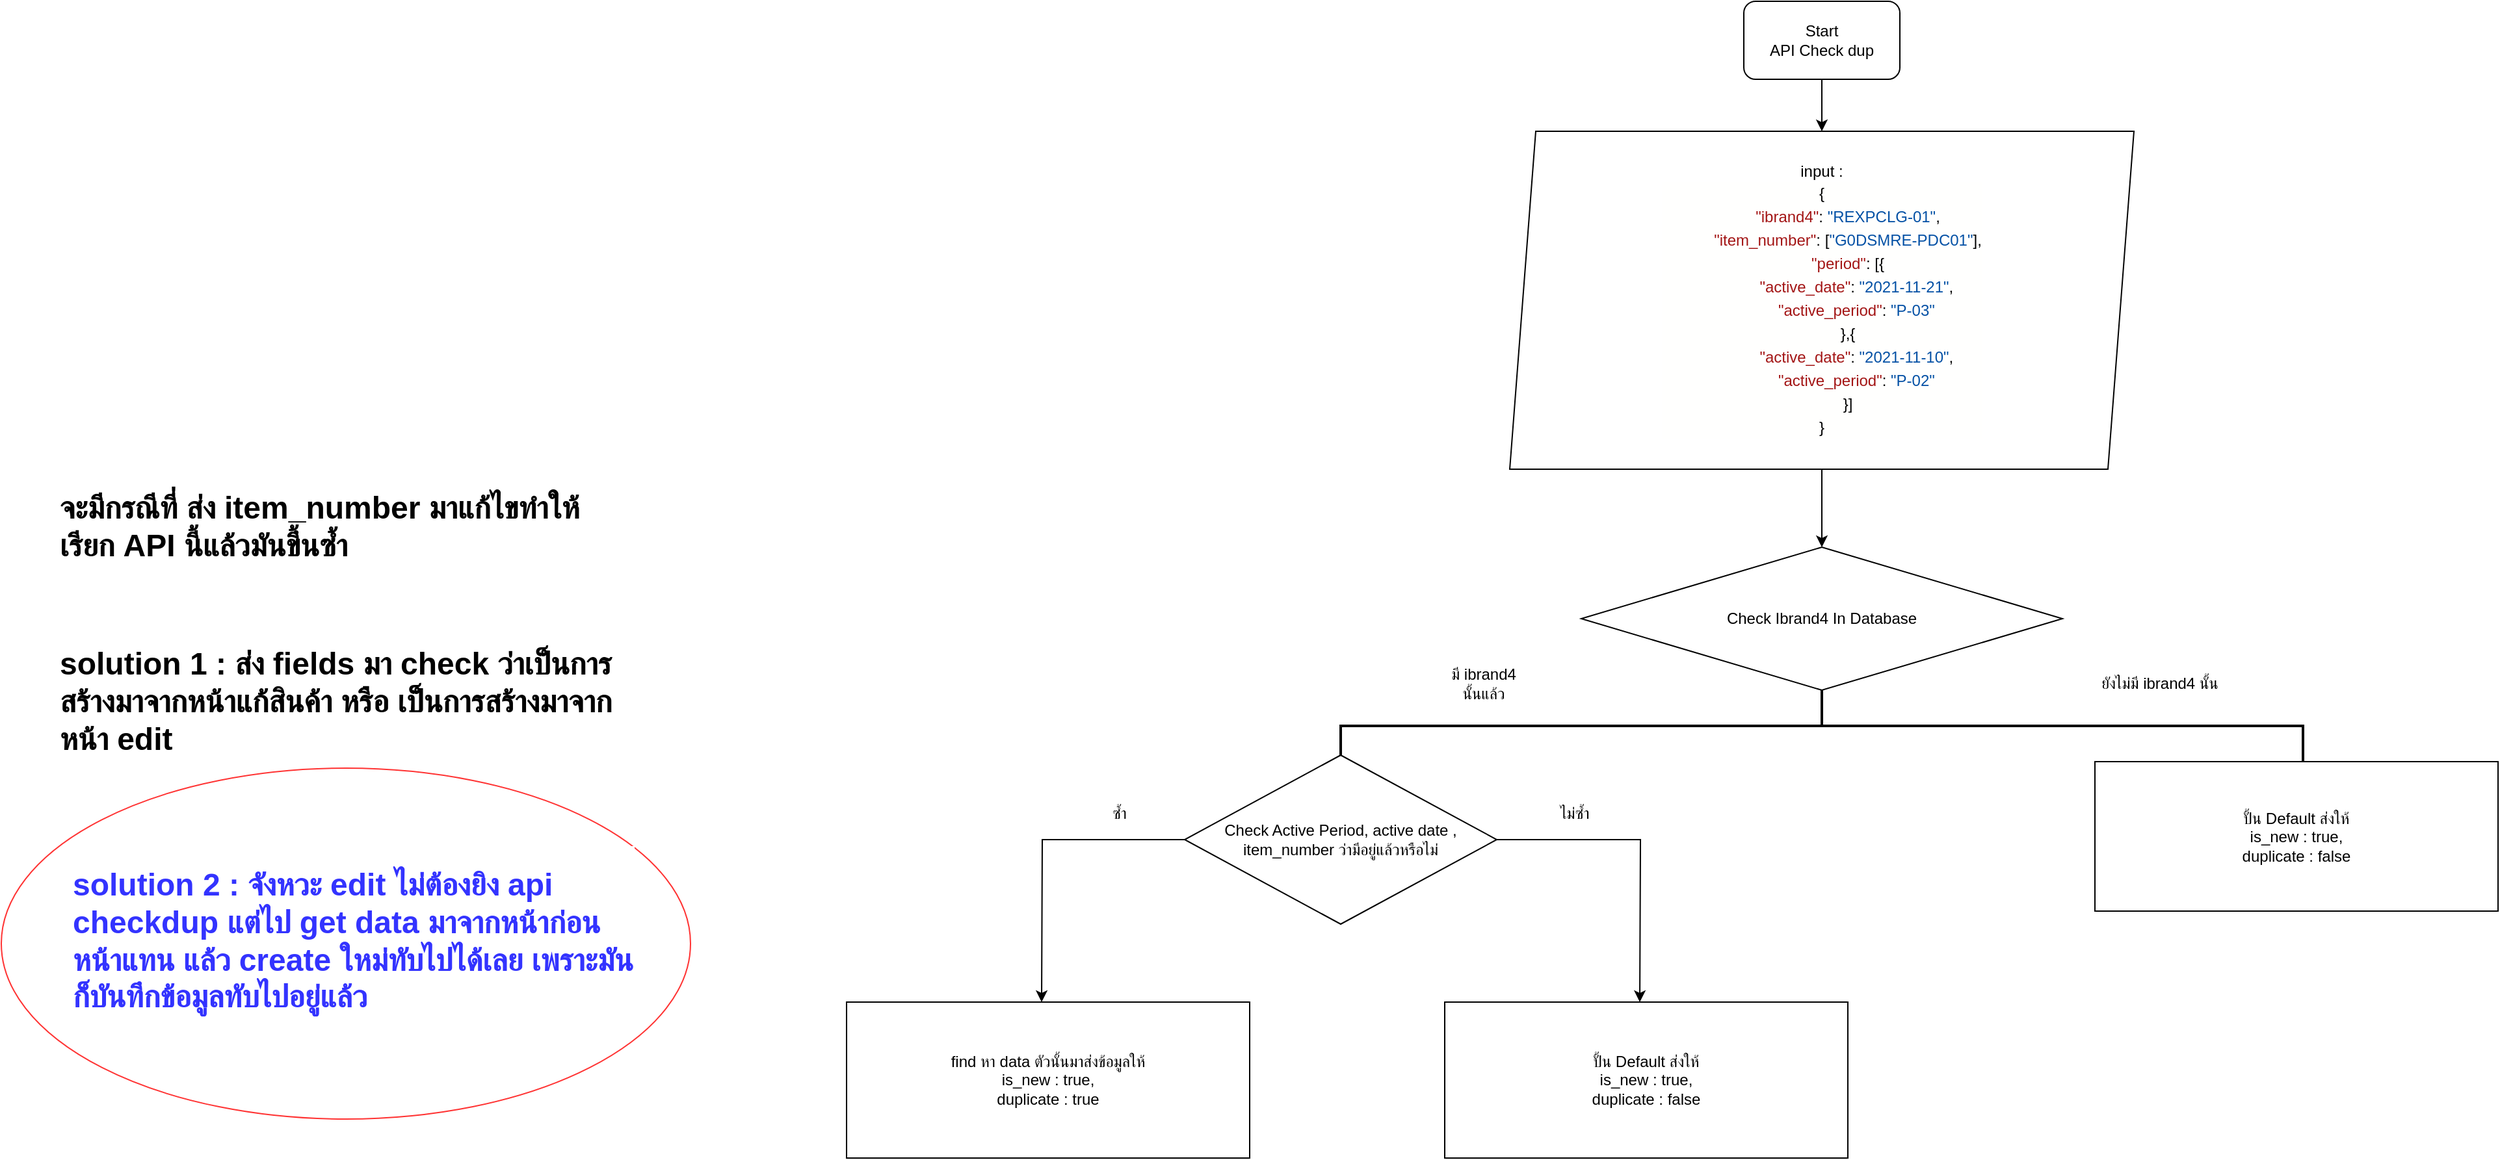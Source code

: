 <mxfile version="15.6.3" type="github">
  <diagram id="XByCu5dOAdCTiaAch1k4" name="Page-1">
    <mxGraphModel dx="3822" dy="827" grid="1" gridSize="10" guides="1" tooltips="1" connect="1" arrows="1" fold="1" page="1" pageScale="1" pageWidth="2339" pageHeight="3300" math="0" shadow="0">
      <root>
        <mxCell id="0" />
        <mxCell id="1" parent="0" />
        <mxCell id="Cpjbx3PsEIVi15iTytAP-30" style="edgeStyle=orthogonalEdgeStyle;rounded=0;orthogonalLoop=1;jettySize=auto;html=1;exitX=0.5;exitY=1;exitDx=0;exitDy=0;entryX=0.5;entryY=0;entryDx=0;entryDy=0;" edge="1" parent="1" source="Cpjbx3PsEIVi15iTytAP-1" target="Cpjbx3PsEIVi15iTytAP-2">
          <mxGeometry relative="1" as="geometry" />
        </mxCell>
        <mxCell id="Cpjbx3PsEIVi15iTytAP-1" value="Start&lt;br&gt;API Check dup" style="rounded=1;whiteSpace=wrap;html=1;" vertex="1" parent="1">
          <mxGeometry x="1280" y="70" width="120" height="60" as="geometry" />
        </mxCell>
        <mxCell id="Cpjbx3PsEIVi15iTytAP-14" style="edgeStyle=orthogonalEdgeStyle;rounded=0;orthogonalLoop=1;jettySize=auto;html=1;exitX=0.5;exitY=1;exitDx=0;exitDy=0;" edge="1" parent="1" source="Cpjbx3PsEIVi15iTytAP-2" target="Cpjbx3PsEIVi15iTytAP-3">
          <mxGeometry relative="1" as="geometry" />
        </mxCell>
        <mxCell id="Cpjbx3PsEIVi15iTytAP-2" value="input :&lt;br&gt;&lt;div style=&quot;background-color: rgb(255 , 255 , 254) ; line-height: 18px&quot;&gt;&lt;div&gt;{&lt;/div&gt;&lt;div&gt;&amp;nbsp;&amp;nbsp;&amp;nbsp;&amp;nbsp;&amp;nbsp;&amp;nbsp;&amp;nbsp;&amp;nbsp;&amp;nbsp;&amp;nbsp;&amp;nbsp;&amp;nbsp;&lt;span style=&quot;color: #a31515&quot;&gt;&quot;ibrand4&quot;&lt;/span&gt;:&amp;nbsp;&lt;span style=&quot;color: #0451a5&quot;&gt;&quot;REXPCLG-01&quot;&lt;/span&gt;,&lt;/div&gt;&lt;div&gt;&amp;nbsp;&amp;nbsp;&amp;nbsp;&amp;nbsp;&amp;nbsp;&amp;nbsp;&amp;nbsp;&amp;nbsp;&amp;nbsp;&amp;nbsp;&amp;nbsp;&amp;nbsp;&lt;span style=&quot;color: #a31515&quot;&gt;&quot;item_number&quot;&lt;/span&gt;:&amp;nbsp;[&lt;span style=&quot;color: #0451a5&quot;&gt;&quot;G0DSMRE-PDC01&quot;&lt;/span&gt;],&lt;/div&gt;&lt;div&gt;&amp;nbsp;&amp;nbsp;&amp;nbsp;&amp;nbsp;&amp;nbsp;&amp;nbsp;&amp;nbsp;&amp;nbsp;&amp;nbsp;&amp;nbsp;&amp;nbsp;&amp;nbsp;&lt;span style=&quot;color: #a31515&quot;&gt;&quot;period&quot;&lt;/span&gt;:&amp;nbsp;[{&lt;/div&gt;&lt;div&gt;&amp;nbsp;&amp;nbsp;&amp;nbsp;&amp;nbsp;&amp;nbsp;&amp;nbsp;&amp;nbsp;&amp;nbsp;&amp;nbsp;&amp;nbsp;&amp;nbsp;&amp;nbsp;&amp;nbsp;&amp;nbsp;&amp;nbsp;&amp;nbsp;&lt;span style=&quot;color: #a31515&quot;&gt;&quot;active_date&quot;&lt;/span&gt;:&amp;nbsp;&lt;span style=&quot;color: #0451a5&quot;&gt;&quot;2021-11-21&quot;&lt;/span&gt;,&lt;/div&gt;&lt;div&gt;&amp;nbsp;&amp;nbsp;&amp;nbsp;&amp;nbsp;&amp;nbsp;&amp;nbsp;&amp;nbsp;&amp;nbsp;&amp;nbsp;&amp;nbsp;&amp;nbsp;&amp;nbsp;&amp;nbsp;&amp;nbsp;&amp;nbsp;&amp;nbsp;&lt;span style=&quot;color: #a31515&quot;&gt;&quot;active_period&quot;&lt;/span&gt;:&amp;nbsp;&lt;span style=&quot;color: #0451a5&quot;&gt;&quot;P-03&quot;&lt;/span&gt;&lt;/div&gt;&lt;div&gt;&amp;nbsp;&amp;nbsp;&amp;nbsp;&amp;nbsp;&amp;nbsp;&amp;nbsp;&amp;nbsp;&amp;nbsp;&amp;nbsp;&amp;nbsp;&amp;nbsp;&amp;nbsp;},{&lt;/div&gt;&lt;div&gt;&amp;nbsp;&amp;nbsp;&amp;nbsp;&amp;nbsp;&amp;nbsp;&amp;nbsp;&amp;nbsp;&amp;nbsp;&amp;nbsp;&amp;nbsp;&amp;nbsp;&amp;nbsp;&amp;nbsp;&amp;nbsp;&amp;nbsp;&amp;nbsp;&lt;span style=&quot;color: #a31515&quot;&gt;&quot;active_date&quot;&lt;/span&gt;:&amp;nbsp;&lt;span style=&quot;color: #0451a5&quot;&gt;&quot;2021-11-10&quot;&lt;/span&gt;,&lt;/div&gt;&lt;div&gt;&amp;nbsp;&amp;nbsp;&amp;nbsp;&amp;nbsp;&amp;nbsp;&amp;nbsp;&amp;nbsp;&amp;nbsp;&amp;nbsp;&amp;nbsp;&amp;nbsp;&amp;nbsp;&amp;nbsp;&amp;nbsp;&amp;nbsp;&amp;nbsp;&lt;span style=&quot;color: #a31515&quot;&gt;&quot;active_period&quot;&lt;/span&gt;:&amp;nbsp;&lt;span style=&quot;color: #0451a5&quot;&gt;&quot;P-02&quot;&lt;/span&gt;&lt;/div&gt;&lt;div&gt;&amp;nbsp;&amp;nbsp;&amp;nbsp;&amp;nbsp;&amp;nbsp;&amp;nbsp;&amp;nbsp;&amp;nbsp;&amp;nbsp;&amp;nbsp;&amp;nbsp;&amp;nbsp;}]&lt;/div&gt;&lt;div&gt;}&lt;/div&gt;&lt;/div&gt;" style="shape=parallelogram;perimeter=parallelogramPerimeter;whiteSpace=wrap;html=1;fixedSize=1;" vertex="1" parent="1">
          <mxGeometry x="1100" y="170" width="480" height="260" as="geometry" />
        </mxCell>
        <mxCell id="Cpjbx3PsEIVi15iTytAP-3" value="Check Ibrand4 In Database" style="rhombus;whiteSpace=wrap;html=1;" vertex="1" parent="1">
          <mxGeometry x="1155" y="490" width="370" height="110" as="geometry" />
        </mxCell>
        <mxCell id="Cpjbx3PsEIVi15iTytAP-12" value="" style="strokeWidth=2;html=1;shape=mxgraph.flowchart.annotation_2;align=left;labelPosition=right;pointerEvents=1;rotation=90;" vertex="1" parent="1">
          <mxGeometry x="1312.5" y="257.5" width="55" height="740" as="geometry" />
        </mxCell>
        <mxCell id="Cpjbx3PsEIVi15iTytAP-19" style="edgeStyle=orthogonalEdgeStyle;rounded=0;orthogonalLoop=1;jettySize=auto;html=1;exitX=0;exitY=0.5;exitDx=0;exitDy=0;" edge="1" parent="1" source="Cpjbx3PsEIVi15iTytAP-16">
          <mxGeometry relative="1" as="geometry">
            <mxPoint x="740" y="840" as="targetPoint" />
          </mxGeometry>
        </mxCell>
        <mxCell id="Cpjbx3PsEIVi15iTytAP-20" style="edgeStyle=orthogonalEdgeStyle;rounded=0;orthogonalLoop=1;jettySize=auto;html=1;exitX=1;exitY=0.5;exitDx=0;exitDy=0;" edge="1" parent="1" source="Cpjbx3PsEIVi15iTytAP-16">
          <mxGeometry relative="1" as="geometry">
            <mxPoint x="1200" y="840" as="targetPoint" />
          </mxGeometry>
        </mxCell>
        <mxCell id="Cpjbx3PsEIVi15iTytAP-16" value="Check Active Period, active date , item_number ว่ามีอยู่แล้วหรือไม่" style="rhombus;whiteSpace=wrap;html=1;" vertex="1" parent="1">
          <mxGeometry x="850" y="650" width="240" height="130" as="geometry" />
        </mxCell>
        <mxCell id="Cpjbx3PsEIVi15iTytAP-18" value="ปั้น Default ส่งให้&lt;br&gt;is_new : true,&lt;br&gt;duplicate : false" style="rounded=0;whiteSpace=wrap;html=1;labelBackgroundColor=#FFFFFF;" vertex="1" parent="1">
          <mxGeometry x="1550" y="655" width="310" height="115" as="geometry" />
        </mxCell>
        <mxCell id="Cpjbx3PsEIVi15iTytAP-21" value="ซ้ำ" style="text;html=1;strokeColor=none;fillColor=none;align=center;verticalAlign=middle;whiteSpace=wrap;rounded=0;labelBackgroundColor=#FFFFFF;" vertex="1" parent="1">
          <mxGeometry x="770" y="680" width="60" height="30" as="geometry" />
        </mxCell>
        <mxCell id="Cpjbx3PsEIVi15iTytAP-22" value="ไม่ซ้ำ" style="text;html=1;strokeColor=none;fillColor=none;align=center;verticalAlign=middle;whiteSpace=wrap;rounded=0;labelBackgroundColor=#FFFFFF;" vertex="1" parent="1">
          <mxGeometry x="1120" y="680" width="60" height="30" as="geometry" />
        </mxCell>
        <mxCell id="Cpjbx3PsEIVi15iTytAP-25" value="find หา data ตัวนั้นมาส่งข้อมูลให้&lt;br&gt;is_new : true,&lt;br&gt;duplicate : true" style="rounded=0;whiteSpace=wrap;html=1;labelBackgroundColor=#FFFFFF;" vertex="1" parent="1">
          <mxGeometry x="590" y="840" width="310" height="120" as="geometry" />
        </mxCell>
        <mxCell id="Cpjbx3PsEIVi15iTytAP-26" value="ปั้น Default ส่งให้&lt;br&gt;is_new : true,&lt;br&gt;duplicate : false" style="rounded=0;whiteSpace=wrap;html=1;labelBackgroundColor=#FFFFFF;" vertex="1" parent="1">
          <mxGeometry x="1050" y="840" width="310" height="120" as="geometry" />
        </mxCell>
        <mxCell id="Cpjbx3PsEIVi15iTytAP-28" value="มี ibrand4 นั้นแล้ว" style="text;html=1;strokeColor=none;fillColor=none;align=center;verticalAlign=middle;whiteSpace=wrap;rounded=0;labelBackgroundColor=#FFFFFF;" vertex="1" parent="1">
          <mxGeometry x="1050" y="580" width="60" height="30" as="geometry" />
        </mxCell>
        <mxCell id="Cpjbx3PsEIVi15iTytAP-29" value="ยังไม่มี ibrand4 นั้น" style="text;html=1;strokeColor=none;fillColor=none;align=center;verticalAlign=middle;whiteSpace=wrap;rounded=0;labelBackgroundColor=#FFFFFF;" vertex="1" parent="1">
          <mxGeometry x="1550" y="580" width="100" height="30" as="geometry" />
        </mxCell>
        <mxCell id="Cpjbx3PsEIVi15iTytAP-33" value="&lt;h1&gt;จะมีกรณีที่ ส่ง item_number มาแก้ไขทำให้เรียก API นี้แล้วมันขึ้นซ้ำ&lt;/h1&gt;" style="text;html=1;strokeColor=none;fillColor=none;spacing=5;spacingTop=-20;whiteSpace=wrap;overflow=hidden;rounded=0;labelBackgroundColor=#FFFFFF;" vertex="1" parent="1">
          <mxGeometry x="-20" y="440" width="440" height="75" as="geometry" />
        </mxCell>
        <mxCell id="Cpjbx3PsEIVi15iTytAP-34" value="&lt;h1&gt;solution 1 : ส่ง fields มา check ว่าเป็นการสร้างมาจากหน้าแก้สินค้า หรือ เป็นการสร้างมาจากหน้า edit&lt;/h1&gt;" style="text;html=1;strokeColor=none;fillColor=none;spacing=5;spacingTop=-20;whiteSpace=wrap;overflow=hidden;rounded=0;labelBackgroundColor=#FFFFFF;" vertex="1" parent="1">
          <mxGeometry x="-20" y="560" width="440" height="110" as="geometry" />
        </mxCell>
        <mxCell id="Cpjbx3PsEIVi15iTytAP-36" value="" style="ellipse;whiteSpace=wrap;html=1;labelBackgroundColor=#FFFFFF;fontColor=#3333FF;strokeColor=#FF3333;" vertex="1" parent="1">
          <mxGeometry x="-60" y="660" width="530" height="270" as="geometry" />
        </mxCell>
        <mxCell id="Cpjbx3PsEIVi15iTytAP-35" value="&lt;h1&gt;&lt;font color=&quot;#3333ff&quot;&gt;solution 2 : จังหวะ edit ไม่ต้องยิง api checkdup แต่ไป get data มาจากหน้าก่อนหน้าแทน แล้ว create ใหม่ทับไปได้เลย เพราะมันก็บันทึกข้อมูลทับไปอยู่แล้ว&lt;/font&gt;&lt;/h1&gt;" style="text;html=1;strokeColor=none;fillColor=none;spacing=5;spacingTop=-20;whiteSpace=wrap;overflow=hidden;rounded=0;labelBackgroundColor=#FFFFFF;" vertex="1" parent="1">
          <mxGeometry x="-10" y="730" width="440" height="150" as="geometry" />
        </mxCell>
      </root>
    </mxGraphModel>
  </diagram>
</mxfile>
